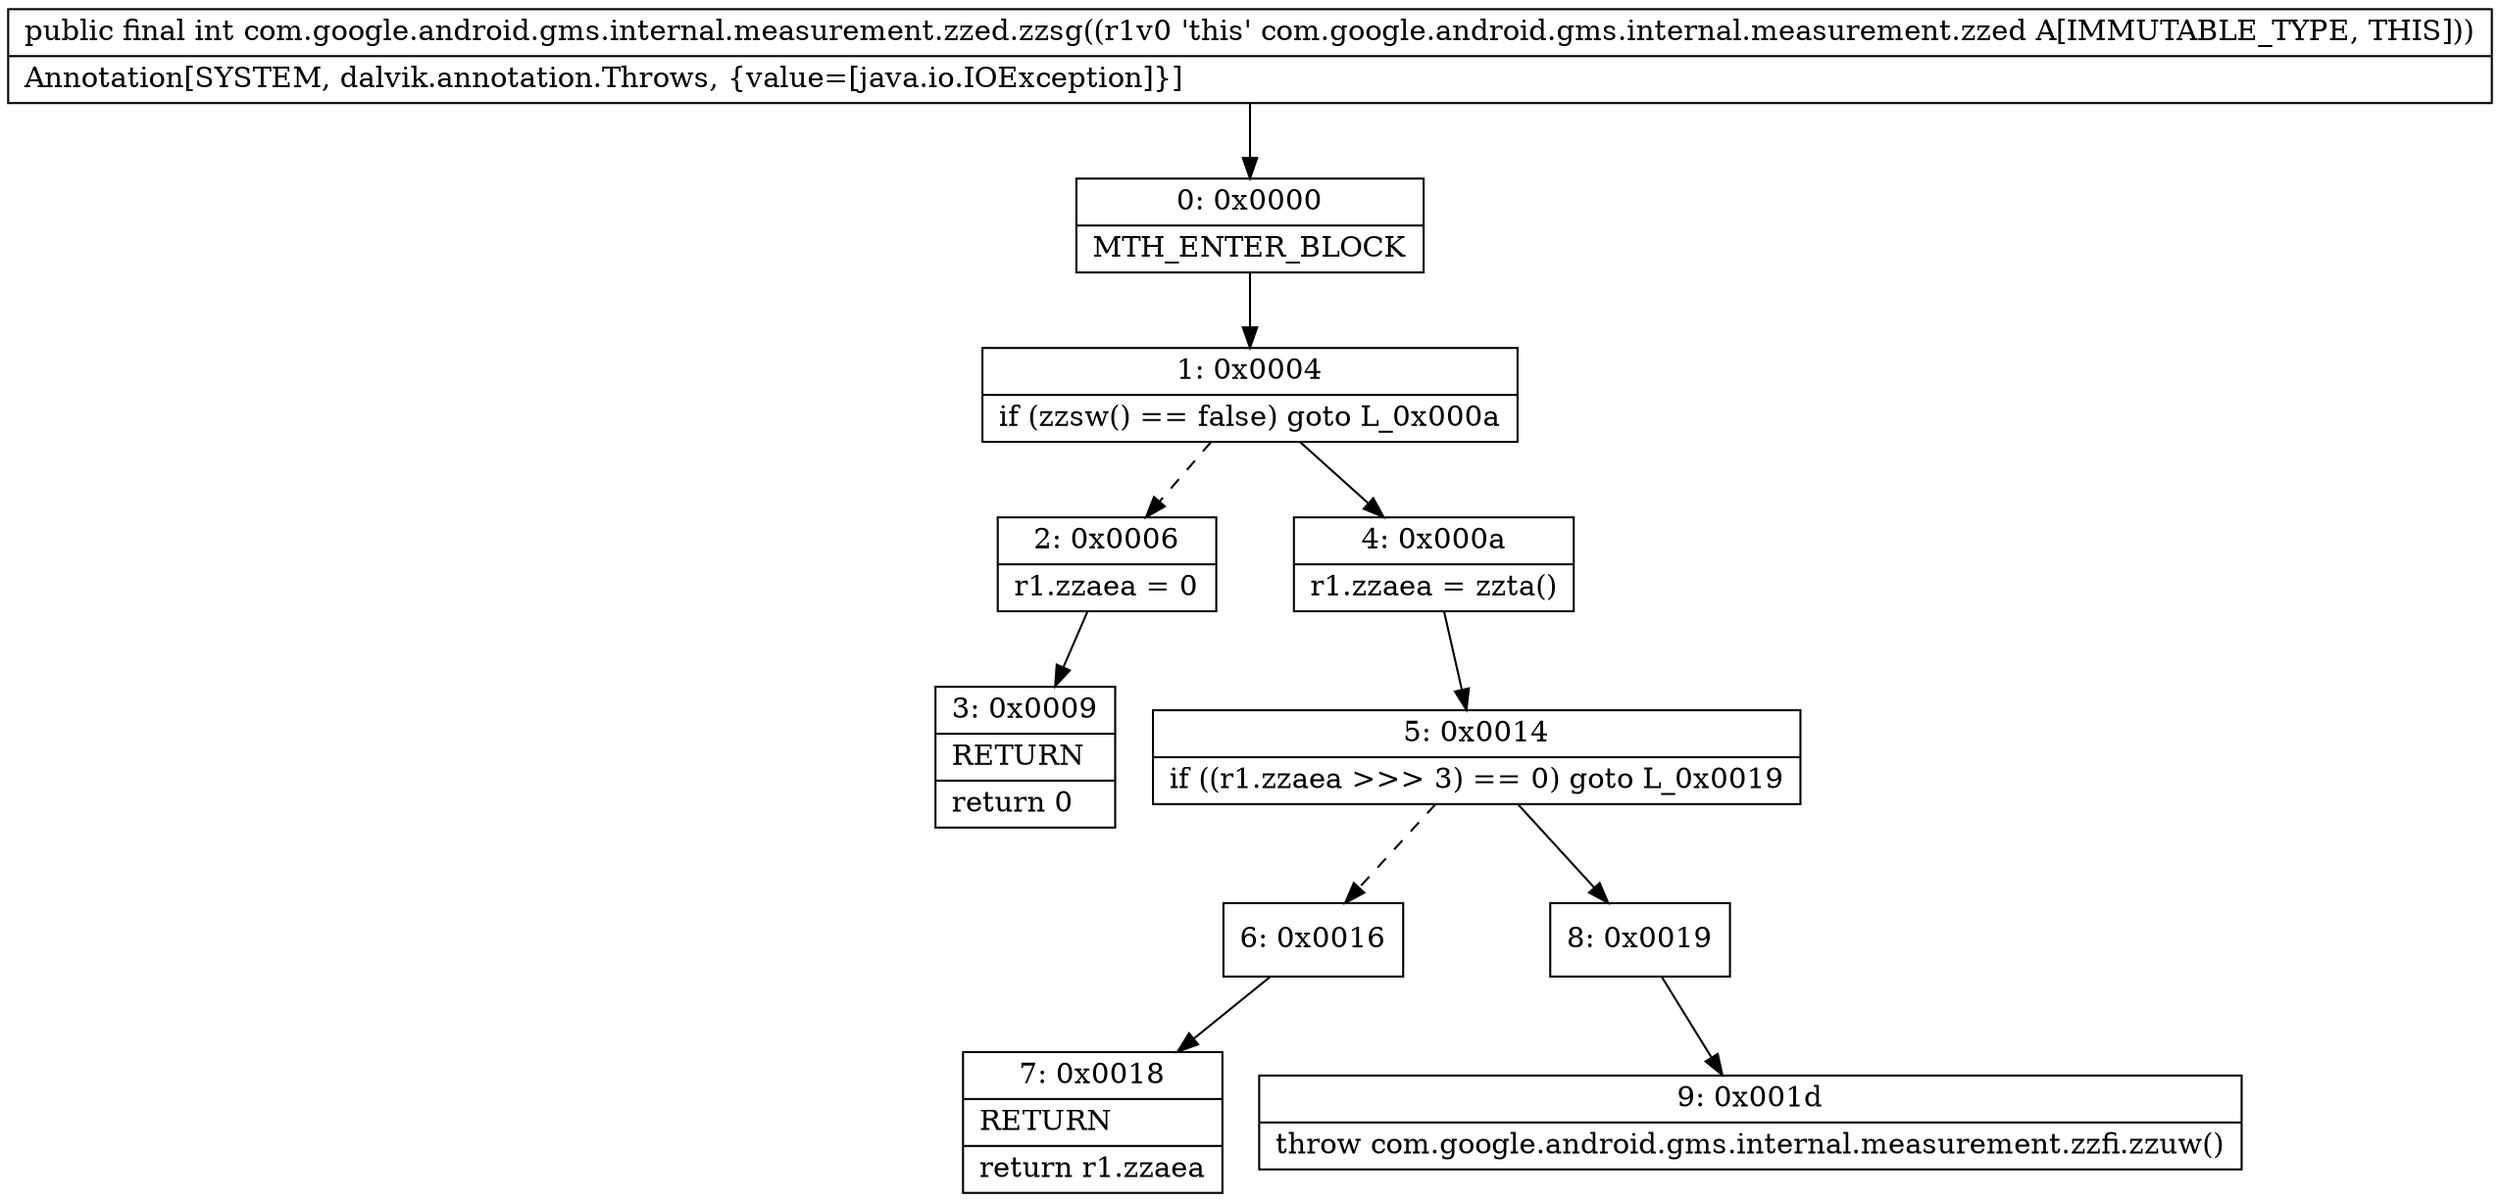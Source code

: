 digraph "CFG forcom.google.android.gms.internal.measurement.zzed.zzsg()I" {
Node_0 [shape=record,label="{0\:\ 0x0000|MTH_ENTER_BLOCK\l}"];
Node_1 [shape=record,label="{1\:\ 0x0004|if (zzsw() == false) goto L_0x000a\l}"];
Node_2 [shape=record,label="{2\:\ 0x0006|r1.zzaea = 0\l}"];
Node_3 [shape=record,label="{3\:\ 0x0009|RETURN\l|return 0\l}"];
Node_4 [shape=record,label="{4\:\ 0x000a|r1.zzaea = zzta()\l}"];
Node_5 [shape=record,label="{5\:\ 0x0014|if ((r1.zzaea \>\>\> 3) == 0) goto L_0x0019\l}"];
Node_6 [shape=record,label="{6\:\ 0x0016}"];
Node_7 [shape=record,label="{7\:\ 0x0018|RETURN\l|return r1.zzaea\l}"];
Node_8 [shape=record,label="{8\:\ 0x0019}"];
Node_9 [shape=record,label="{9\:\ 0x001d|throw com.google.android.gms.internal.measurement.zzfi.zzuw()\l}"];
MethodNode[shape=record,label="{public final int com.google.android.gms.internal.measurement.zzed.zzsg((r1v0 'this' com.google.android.gms.internal.measurement.zzed A[IMMUTABLE_TYPE, THIS]))  | Annotation[SYSTEM, dalvik.annotation.Throws, \{value=[java.io.IOException]\}]\l}"];
MethodNode -> Node_0;
Node_0 -> Node_1;
Node_1 -> Node_2[style=dashed];
Node_1 -> Node_4;
Node_2 -> Node_3;
Node_4 -> Node_5;
Node_5 -> Node_6[style=dashed];
Node_5 -> Node_8;
Node_6 -> Node_7;
Node_8 -> Node_9;
}

